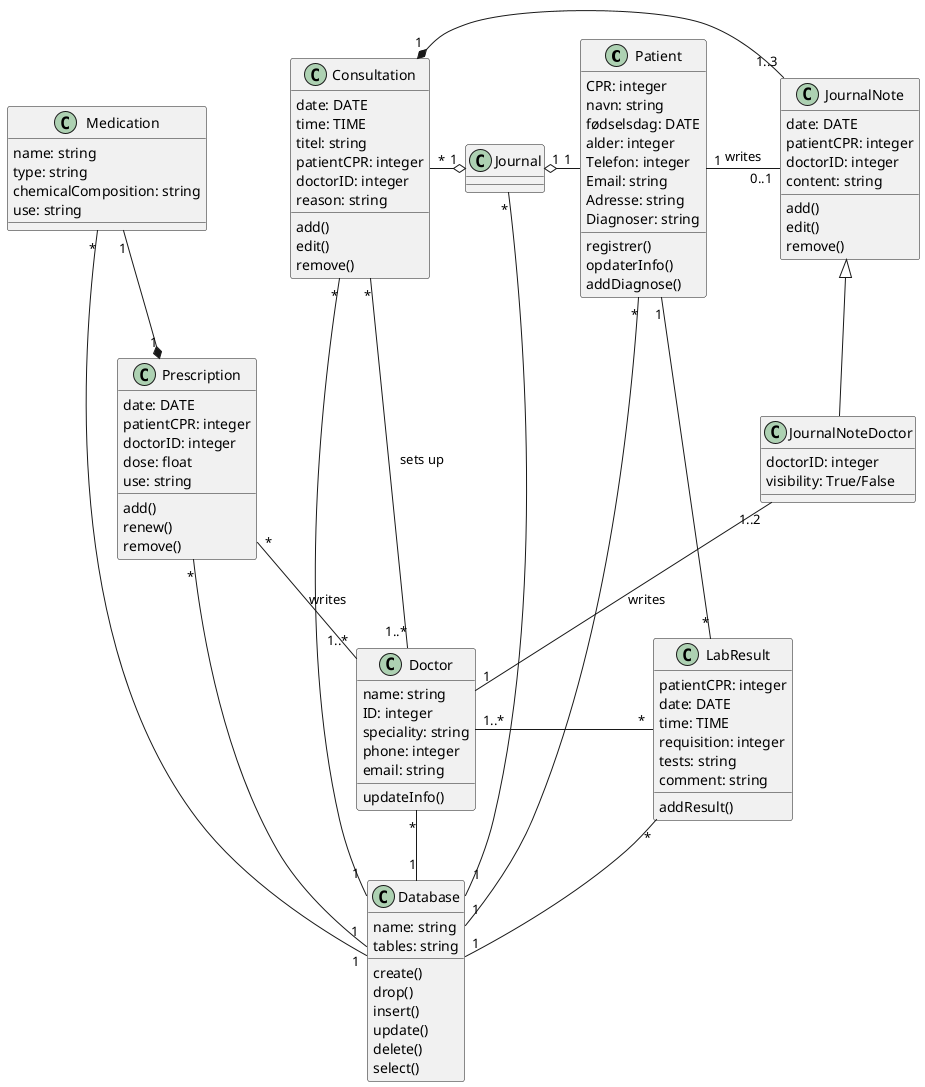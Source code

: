 @startuml

class Patient{
CPR: integer
navn: string
fødselsdag: DATE
alder: integer
Telefon: integer
Email: string
Adresse: string
Diagnoser: string
registrer()
opdaterInfo()
addDiagnose()
}

class Database{
name: string
tables: string
create()
drop()
insert()
update()
delete()
select()
}


class Doctor{
name: string
ID: integer
speciality: string
phone: integer
email: string
updateInfo()
}


class LabResult{
patientCPR: integer
date: DATE
time: TIME
requisition: integer
tests: string
comment: string
addResult()
}

class Prescription{
date: DATE
patientCPR: integer
doctorID: integer
dose: float
use: string
add()
renew()
remove()
}

class JournalNote{
date: DATE
patientCPR: integer
doctorID: integer
content: string
add()
edit()
remove()
}

class JournalNoteDoctor{
doctorID: integer
visibility: True/False
}

class Journal{
}

class Consultation{
date: DATE
time: TIME
titel: string
patientCPR: integer
doctorID: integer
reason: string
add()
edit()
remove()
}

class Medication{
name: string
type: string
chemicalComposition: string
use: string
}


Database"1"-u-"*"Patient
Database"1"-u-"*"Doctor
Database"1"-u-"*"LabResult
Database"1"-u-"*"Journal
Database"1"-u-"*"Consultation
Database"1"-u-"*"Prescription
Database"1"-u-"*"Medication

Doctor"1..*" -u- "*"Consultation : sets up
Patient "1"-r- "0..1"JournalNote : writes
Patient "1"--"*" LabResult
Doctor "1..*"-r-"*" LabResult
Doctor "1" -u- "1..2"JournalNoteDoctor : writes
Doctor"1..*" -u- "*"Prescription : writes

Journal "1" o-l- "*"Consultation
Journal "1" o-r- "1" Patient
Consultation"1" *-r- "1..3"JournalNote
Prescription"1" *-u- "1"Medication

JournalNote<|--JournalNoteDoctor
@enduml